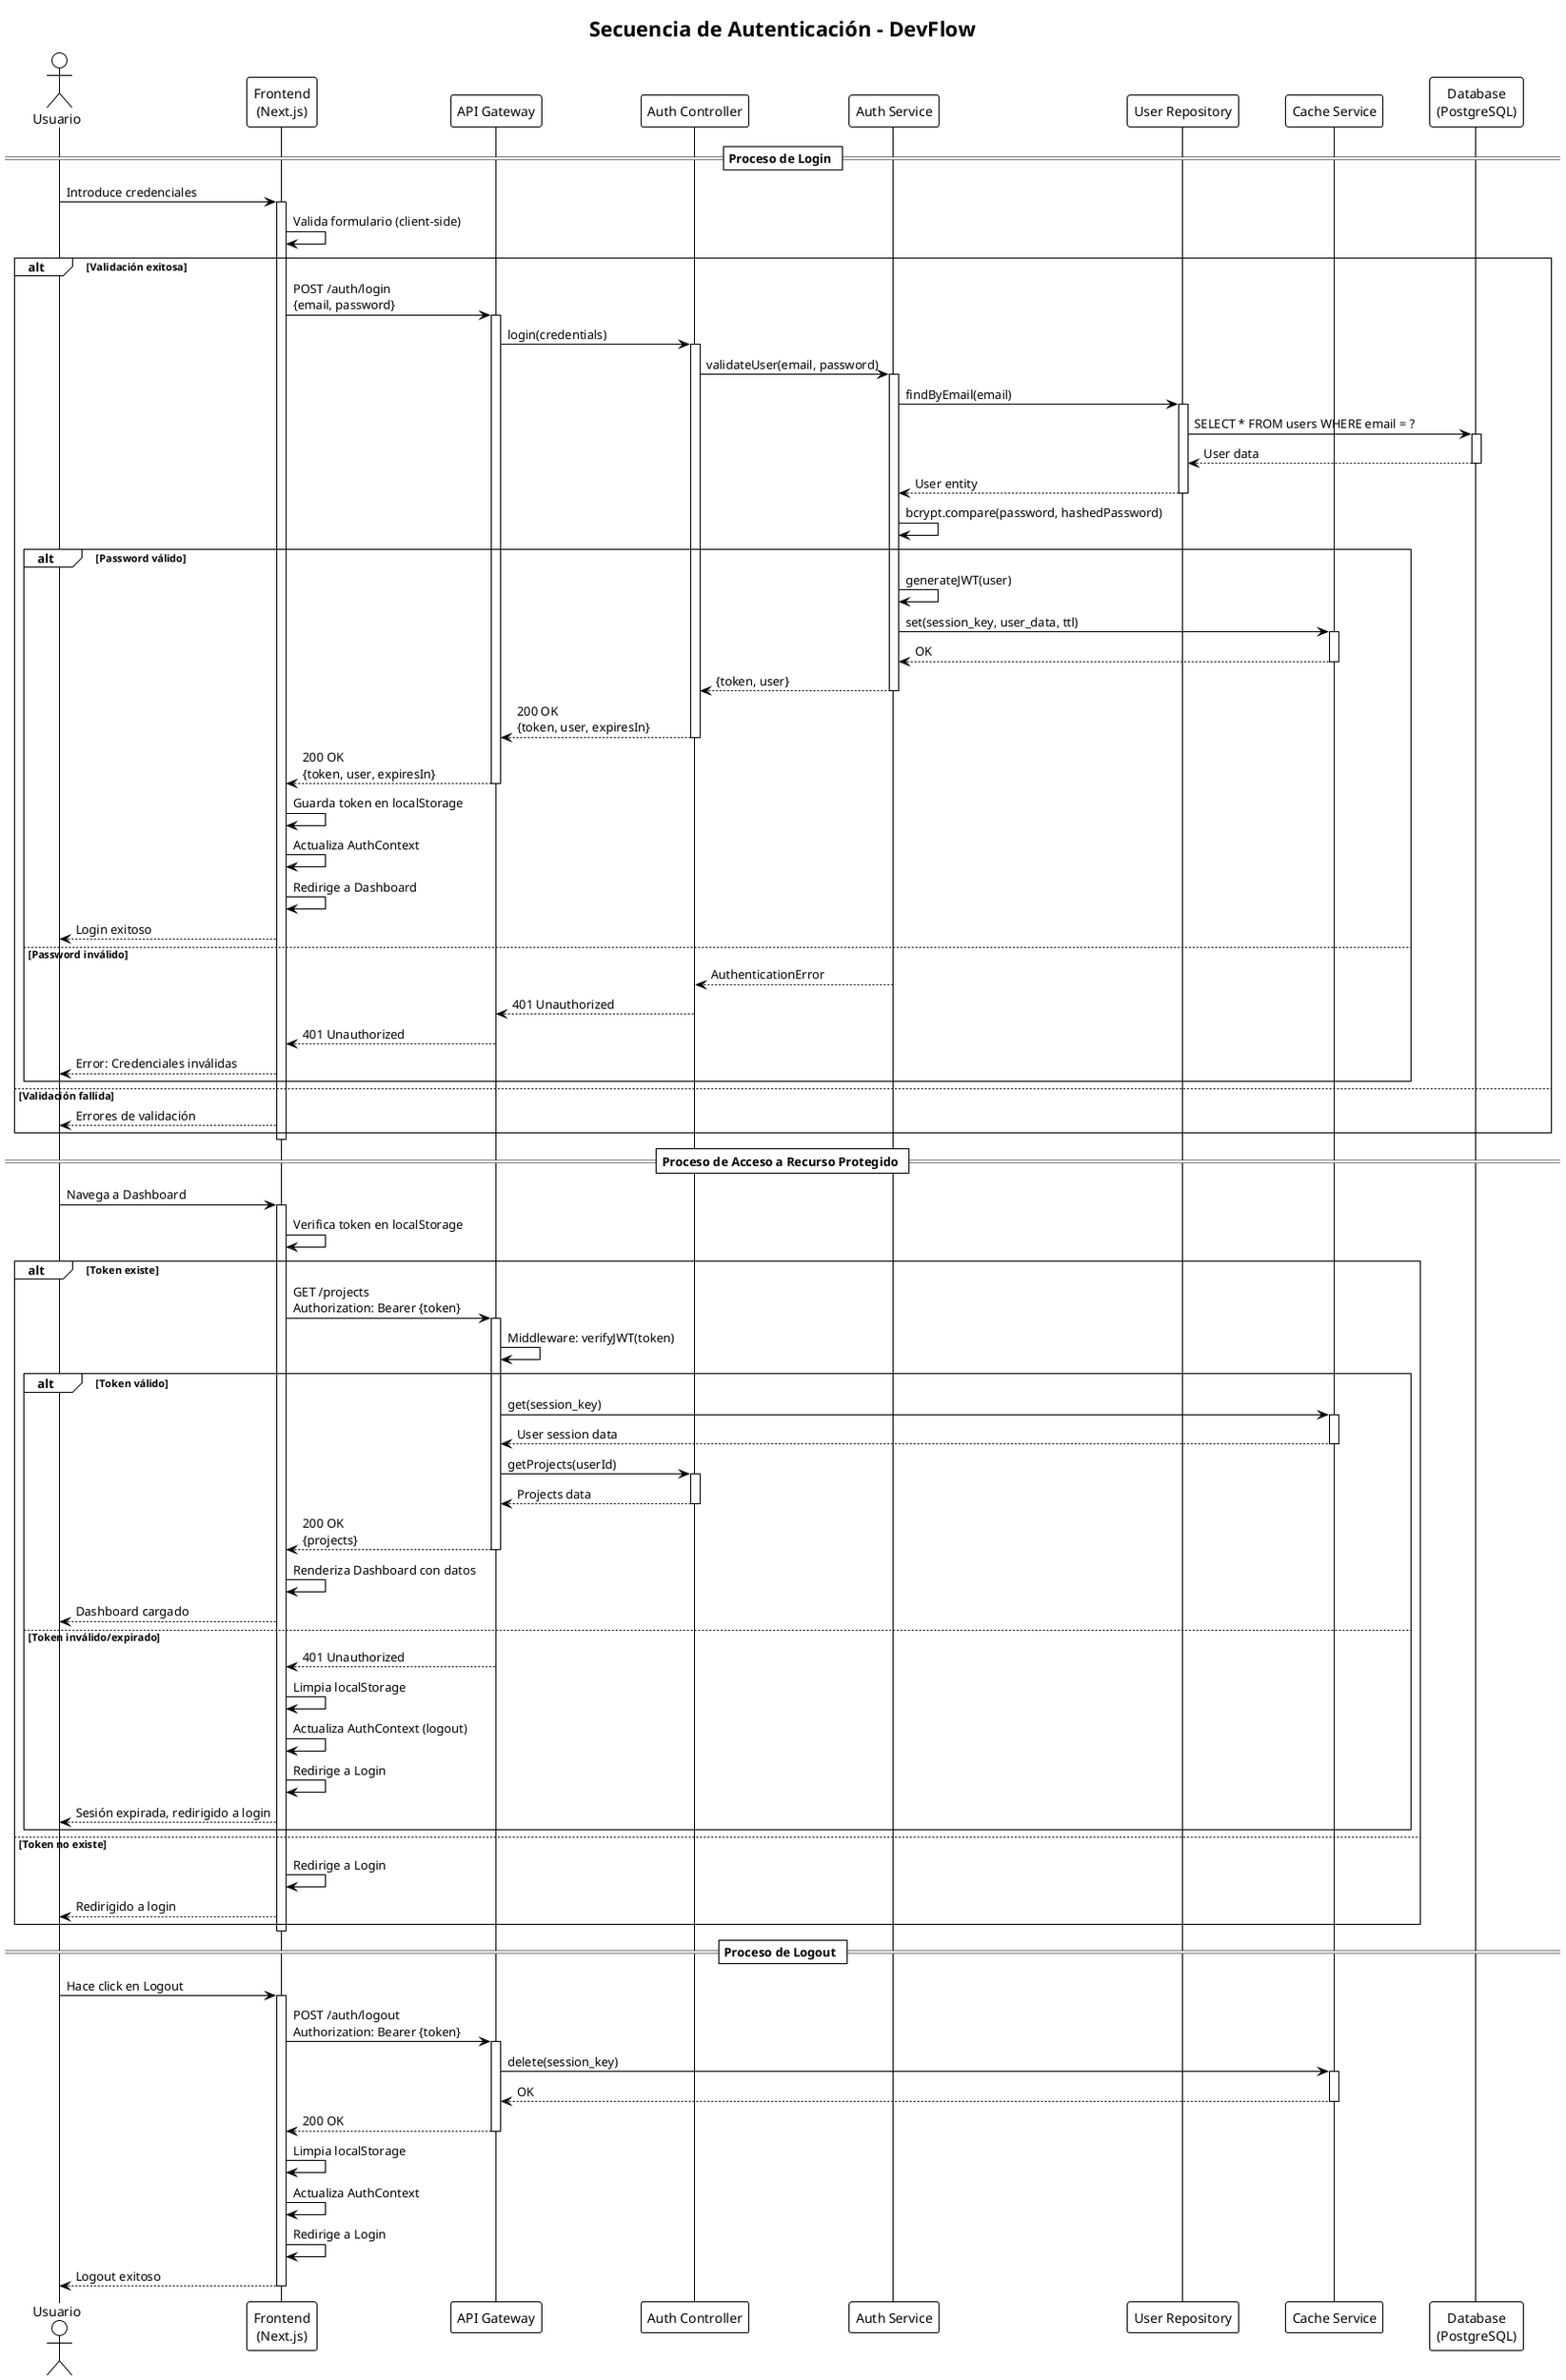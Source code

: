 @startuml DevFlow_Sequence_Auth

!theme plain
skinparam participantPadding 20
skinparam boxPadding 10

title Secuencia de Autenticación - DevFlow

actor Usuario as U
participant "Frontend\n(Next.js)" as F
participant "API Gateway" as API
participant "Auth Controller" as AC
participant "Auth Service" as AS
participant "User Repository" as UR
participant "Cache Service" as CS
participant "Database\n(PostgreSQL)" as DB

== Proceso de Login ==

U -> F: Introduce credenciales
activate F

F -> F: Valida formulario (client-side)
alt Validación exitosa
    F -> API: POST /auth/login\n{email, password}
    activate API
    
    API -> AC: login(credentials)
    activate AC
    
    AC -> AS: validateUser(email, password)
    activate AS
    
    AS -> UR: findByEmail(email)
    activate UR
    
    UR -> DB: SELECT * FROM users WHERE email = ?
    activate DB
    DB --> UR: User data
    deactivate DB
    
    UR --> AS: User entity
    deactivate UR
    
    AS -> AS: bcrypt.compare(password, hashedPassword)
    
    alt Password válido
        AS -> AS: generateJWT(user)
        AS -> CS: set(session_key, user_data, ttl)
        activate CS
        CS --> AS: OK
        deactivate CS
        
        AS --> AC: {token, user}
        deactivate AS
        
        AC --> API: 200 OK\n{token, user, expiresIn}
        deactivate AC
        
        API --> F: 200 OK\n{token, user, expiresIn}
        deactivate API
        
        F -> F: Guarda token en localStorage
        F -> F: Actualiza AuthContext
        F -> F: Redirige a Dashboard
        
        F --> U: Login exitoso
        
    else Password inválido
        AS --> AC: AuthenticationError
        deactivate AS
        AC --> API: 401 Unauthorized
        deactivate AC
        API --> F: 401 Unauthorized
        deactivate API
        F --> U: Error: Credenciales inválidas
    end
    
else Validación fallida
    F --> U: Errores de validación
end

deactivate F

== Proceso de Acceso a Recurso Protegido ==

U -> F: Navega a Dashboard
activate F

F -> F: Verifica token en localStorage
alt Token existe
    F -> API: GET /projects\nAuthorization: Bearer {token}
    activate API
    
    API -> API: Middleware: verifyJWT(token)
    
    alt Token válido
        API -> CS: get(session_key)
        activate CS
        CS --> API: User session data
        deactivate CS
        
        API -> AC: getProjects(userId)
        activate AC
        
        AC --> API: Projects data
        deactivate AC
        
        API --> F: 200 OK\n{projects}
        deactivate API
        
        F -> F: Renderiza Dashboard con datos
        F --> U: Dashboard cargado
        
    else Token inválido/expirado
        API --> F: 401 Unauthorized
        deactivate API
        
        F -> F: Limpia localStorage
        F -> F: Actualiza AuthContext (logout)
        F -> F: Redirige a Login
        
        F --> U: Sesión expirada, redirigido a login
    end
    
else Token no existe
    F -> F: Redirige a Login
    F --> U: Redirigido a login
end

deactivate F

== Proceso de Logout ==

U -> F: Hace click en Logout
activate F

F -> API: POST /auth/logout\nAuthorization: Bearer {token}
activate API

API -> CS: delete(session_key)
activate CS
CS --> API: OK
deactivate CS

API --> F: 200 OK
deactivate API

F -> F: Limpia localStorage
F -> F: Actualiza AuthContext
F -> F: Redirige a Login

F --> U: Logout exitoso
deactivate F

@enduml
